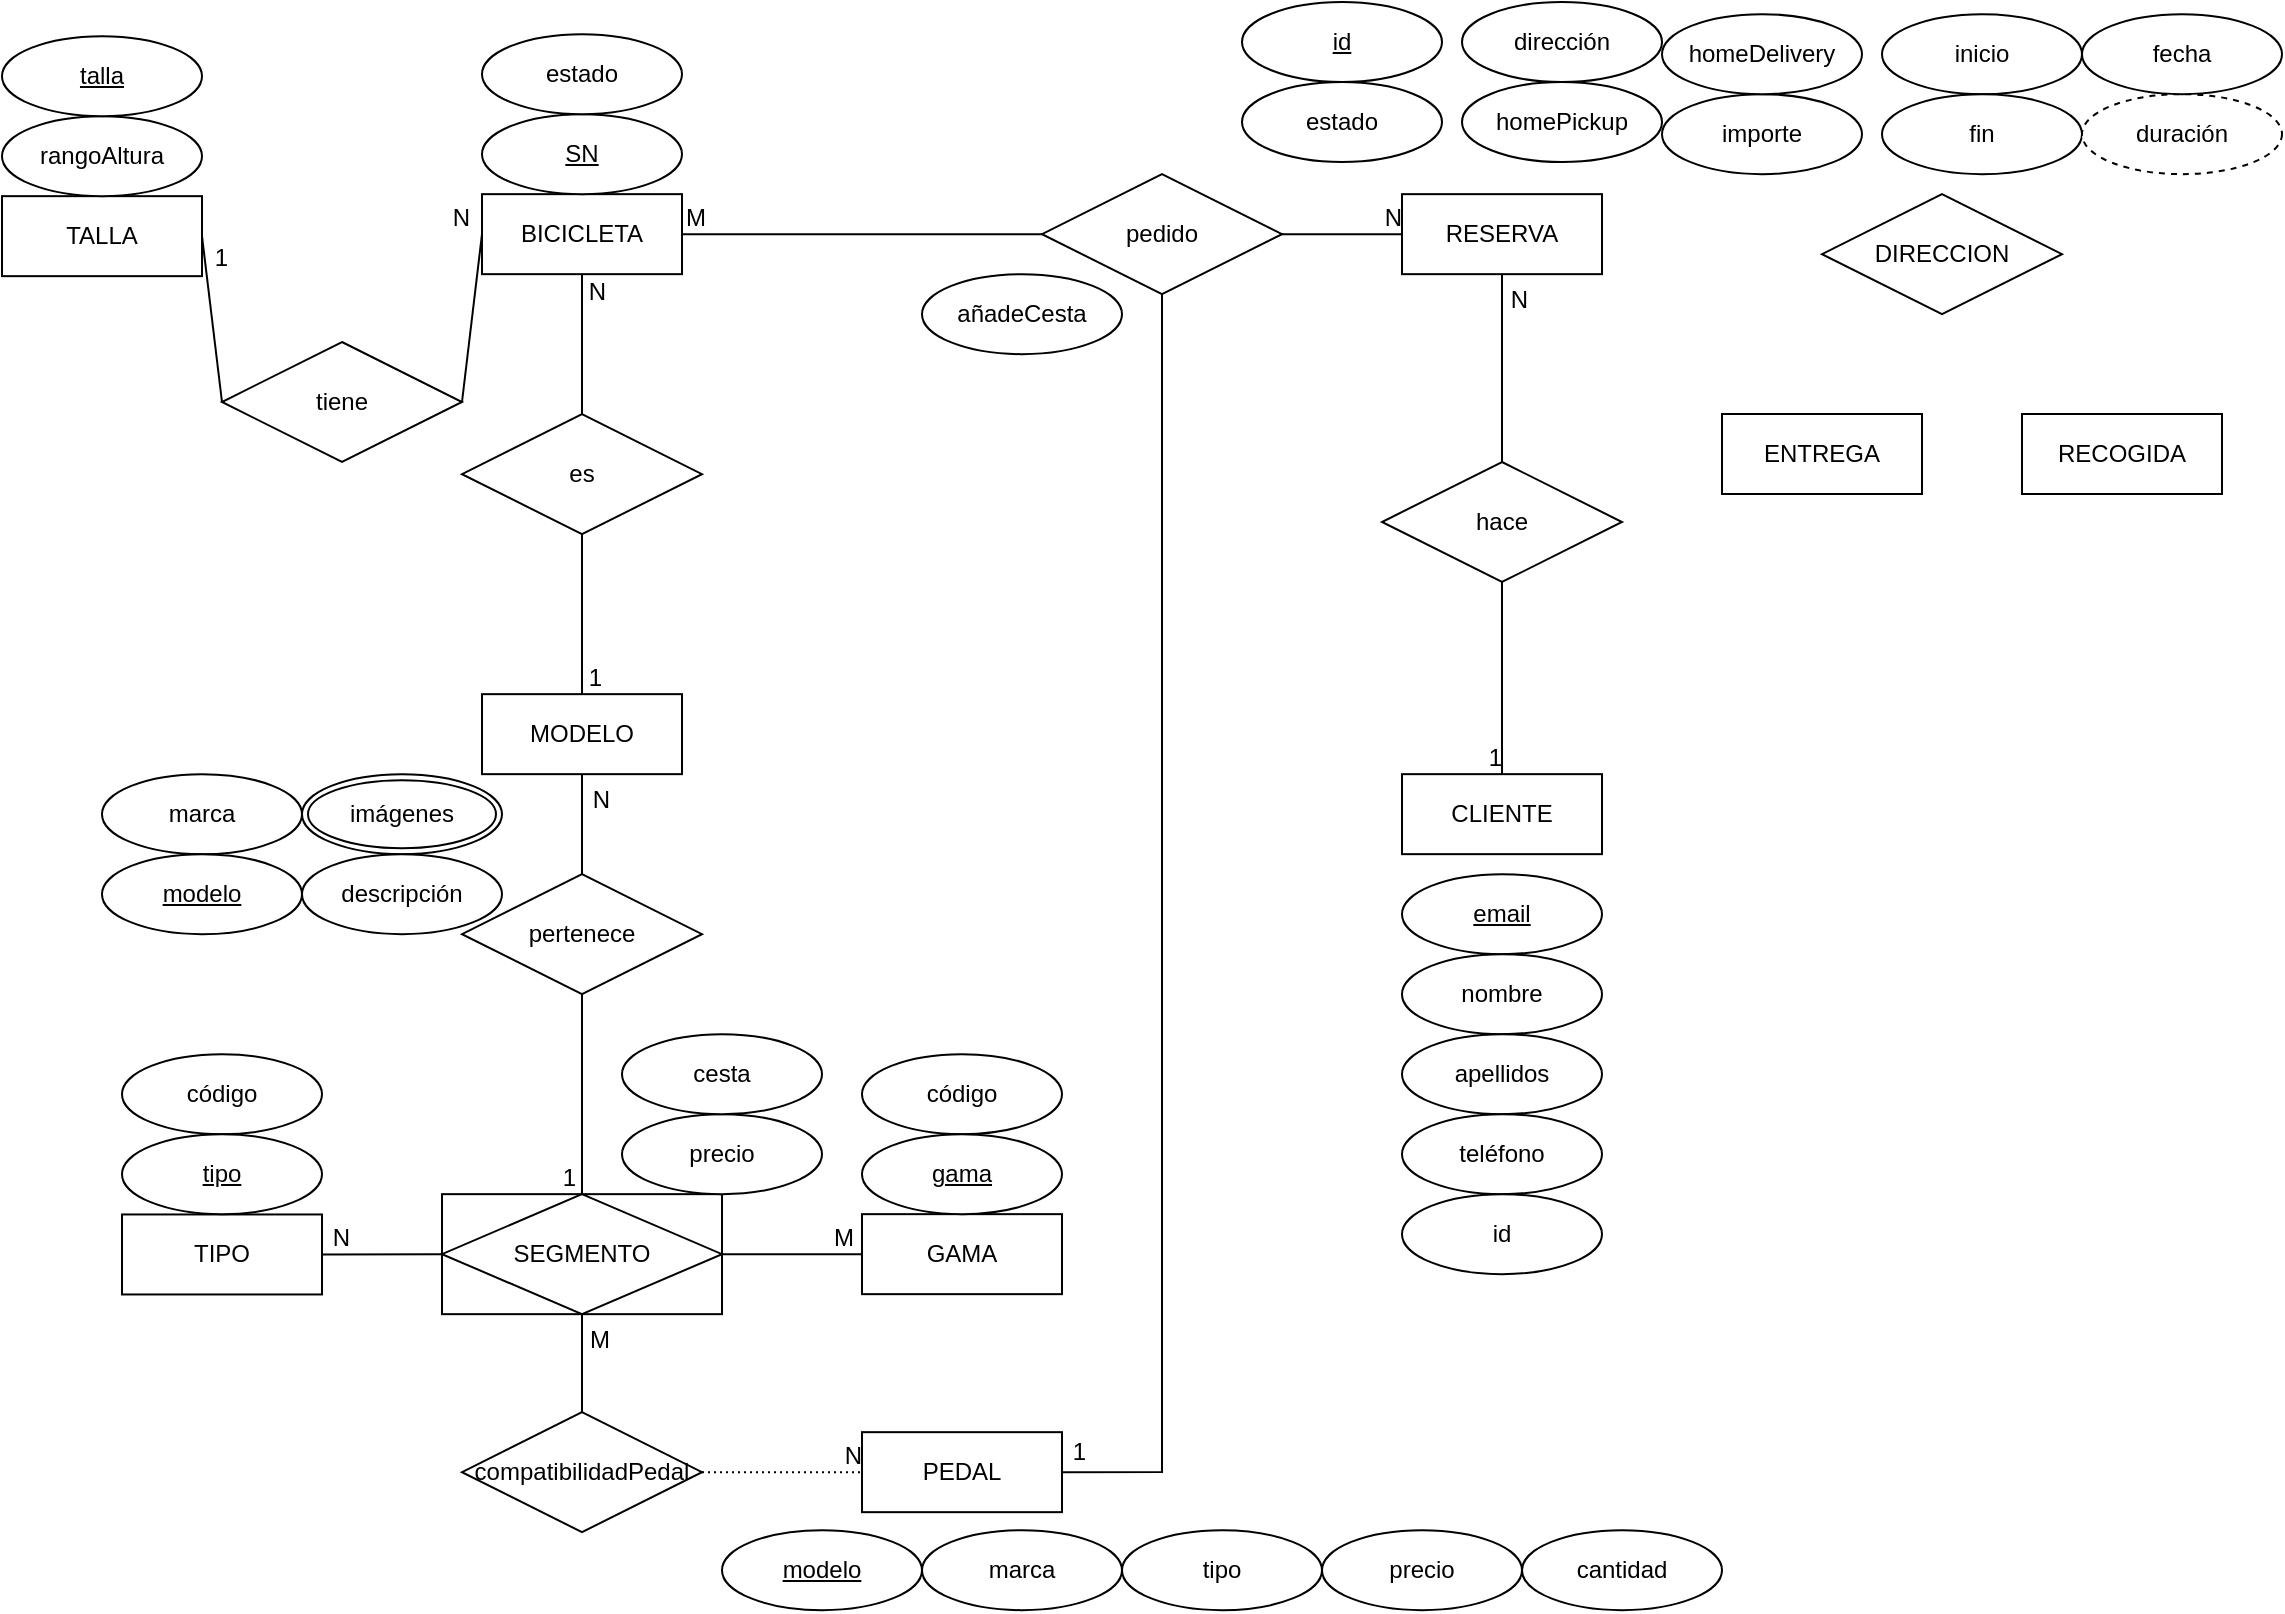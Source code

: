 <mxfile>
    <diagram id="jPepSmBY_UWn0gD1jqHt" name="Página-1">
        <mxGraphModel dx="677" dy="836" grid="1" gridSize="10" guides="1" tooltips="1" connect="1" arrows="1" fold="1" page="1" pageScale="1" pageWidth="1169" pageHeight="827" background="none" math="0" shadow="0">
            <root>
                <mxCell id="0"/>
                <mxCell id="1" parent="0"/>
                <mxCell id="492" value="BICICLETA" style="whiteSpace=wrap;html=1;align=center;" parent="1" vertex="1">
                    <mxGeometry x="250" y="96.08" width="100" height="40" as="geometry"/>
                </mxCell>
                <mxCell id="493" value="SN" style="ellipse;whiteSpace=wrap;html=1;align=center;fontStyle=4;" parent="1" vertex="1">
                    <mxGeometry x="250" y="56.08" width="100" height="40" as="geometry"/>
                </mxCell>
                <mxCell id="504" value="marca" style="ellipse;whiteSpace=wrap;html=1;align=center;" parent="1" vertex="1">
                    <mxGeometry x="60" y="386.08" width="100" height="40" as="geometry"/>
                </mxCell>
                <mxCell id="508" value="estado" style="ellipse;whiteSpace=wrap;html=1;align=center;" parent="1" vertex="1">
                    <mxGeometry x="250" y="16.08" width="100" height="40" as="geometry"/>
                </mxCell>
                <mxCell id="509" value="imágenes" style="ellipse;shape=doubleEllipse;margin=3;whiteSpace=wrap;html=1;align=center;" parent="1" vertex="1">
                    <mxGeometry x="160" y="386.08" width="100" height="40" as="geometry"/>
                </mxCell>
                <mxCell id="510" value="descripción" style="ellipse;whiteSpace=wrap;html=1;align=center;" parent="1" vertex="1">
                    <mxGeometry x="160" y="426.08" width="100" height="40" as="geometry"/>
                </mxCell>
                <mxCell id="519" value="TALLA" style="whiteSpace=wrap;html=1;align=center;" parent="1" vertex="1">
                    <mxGeometry x="10" y="97.08" width="100" height="40" as="geometry"/>
                </mxCell>
                <mxCell id="526" value="rangoAltura" style="ellipse;whiteSpace=wrap;html=1;align=center;" parent="1" vertex="1">
                    <mxGeometry x="10" y="57.08" width="100" height="40" as="geometry"/>
                </mxCell>
                <mxCell id="527" value="talla" style="ellipse;whiteSpace=wrap;html=1;align=center;fontStyle=4;" parent="1" vertex="1">
                    <mxGeometry x="10" y="17.08" width="100" height="40" as="geometry"/>
                </mxCell>
                <mxCell id="528" value="es" style="shape=rhombus;perimeter=rhombusPerimeter;whiteSpace=wrap;html=1;align=center;" parent="1" vertex="1">
                    <mxGeometry x="240" y="206.08" width="120" height="60" as="geometry"/>
                </mxCell>
                <mxCell id="529" value="MODELO" style="whiteSpace=wrap;html=1;align=center;" parent="1" vertex="1">
                    <mxGeometry x="250" y="346.08" width="100" height="40" as="geometry"/>
                </mxCell>
                <mxCell id="530" value="" style="endArrow=none;html=1;rounded=0;entryX=0.5;entryY=1;entryDx=0;entryDy=0;exitX=0.5;exitY=0;exitDx=0;exitDy=0;" parent="1" source="528" target="492" edge="1">
                    <mxGeometry relative="1" as="geometry">
                        <mxPoint x="420" y="356.08" as="sourcePoint"/>
                        <mxPoint x="580" y="356.08" as="targetPoint"/>
                    </mxGeometry>
                </mxCell>
                <mxCell id="531" value="N" style="resizable=0;html=1;align=right;verticalAlign=bottom;" parent="530" connectable="0" vertex="1">
                    <mxGeometry x="1" relative="1" as="geometry">
                        <mxPoint x="12" y="17" as="offset"/>
                    </mxGeometry>
                </mxCell>
                <mxCell id="532" value="" style="endArrow=none;html=1;rounded=0;exitX=0.5;exitY=1;exitDx=0;exitDy=0;entryX=0.5;entryY=0;entryDx=0;entryDy=0;" parent="1" source="528" target="529" edge="1">
                    <mxGeometry relative="1" as="geometry">
                        <mxPoint x="420" y="356.08" as="sourcePoint"/>
                        <mxPoint x="580" y="356.08" as="targetPoint"/>
                    </mxGeometry>
                </mxCell>
                <mxCell id="533" value="1" style="resizable=0;html=1;align=right;verticalAlign=bottom;" parent="532" connectable="0" vertex="1">
                    <mxGeometry x="1" relative="1" as="geometry">
                        <mxPoint x="10" as="offset"/>
                    </mxGeometry>
                </mxCell>
                <mxCell id="534" value="tiene" style="shape=rhombus;perimeter=rhombusPerimeter;whiteSpace=wrap;html=1;align=center;" parent="1" vertex="1">
                    <mxGeometry x="120" y="170" width="120" height="60" as="geometry"/>
                </mxCell>
                <mxCell id="535" value="" style="endArrow=none;html=1;rounded=0;exitX=1;exitY=0.5;exitDx=0;exitDy=0;entryX=0;entryY=0.5;entryDx=0;entryDy=0;" parent="1" source="534" target="492" edge="1">
                    <mxGeometry relative="1" as="geometry">
                        <mxPoint x="60" y="356.08" as="sourcePoint"/>
                        <mxPoint x="340" y="416.08" as="targetPoint"/>
                    </mxGeometry>
                </mxCell>
                <mxCell id="536" value="N" style="resizable=0;html=1;align=right;verticalAlign=bottom;" parent="535" connectable="0" vertex="1">
                    <mxGeometry x="1" relative="1" as="geometry">
                        <mxPoint x="-5" as="offset"/>
                    </mxGeometry>
                </mxCell>
                <mxCell id="539" value="" style="endArrow=none;html=1;rounded=0;exitX=0;exitY=0.5;exitDx=0;exitDy=0;entryX=1;entryY=0.5;entryDx=0;entryDy=0;" parent="1" source="534" target="519" edge="1">
                    <mxGeometry relative="1" as="geometry">
                        <mxPoint x="200" y="366.08" as="sourcePoint"/>
                        <mxPoint x="420" y="366.08" as="targetPoint"/>
                    </mxGeometry>
                </mxCell>
                <mxCell id="540" value="1" style="resizable=0;html=1;align=right;verticalAlign=bottom;" parent="539" connectable="0" vertex="1">
                    <mxGeometry x="1" relative="1" as="geometry">
                        <mxPoint x="13" y="19" as="offset"/>
                    </mxGeometry>
                </mxCell>
                <mxCell id="543" value="TIPO" style="whiteSpace=wrap;html=1;align=center;" parent="1" vertex="1">
                    <mxGeometry x="70" y="606.23" width="100" height="40" as="geometry"/>
                </mxCell>
                <mxCell id="544" value="GAMA" style="whiteSpace=wrap;html=1;align=center;" parent="1" vertex="1">
                    <mxGeometry x="440" y="606.08" width="100" height="40" as="geometry"/>
                </mxCell>
                <mxCell id="545" value="" style="endArrow=none;html=1;rounded=0;entryX=1;entryY=0.5;entryDx=0;entryDy=0;exitX=0;exitY=0.5;exitDx=0;exitDy=0;" parent="1" source="549" target="543" edge="1">
                    <mxGeometry relative="1" as="geometry">
                        <mxPoint x="-150" y="656.08" as="sourcePoint"/>
                        <mxPoint x="-260" y="281.08" as="targetPoint"/>
                    </mxGeometry>
                </mxCell>
                <mxCell id="546" value="N" style="resizable=0;html=1;align=right;verticalAlign=bottom;" parent="545" connectable="0" vertex="1">
                    <mxGeometry x="1" relative="1" as="geometry">
                        <mxPoint x="14" as="offset"/>
                    </mxGeometry>
                </mxCell>
                <mxCell id="547" value="" style="endArrow=none;html=1;rounded=0;entryX=0;entryY=0.5;entryDx=0;entryDy=0;exitX=1;exitY=0.5;exitDx=0;exitDy=0;" parent="1" source="549" target="544" edge="1">
                    <mxGeometry relative="1" as="geometry">
                        <mxPoint x="630" y="596.08" as="sourcePoint"/>
                        <mxPoint x="430" y="756.08" as="targetPoint"/>
                    </mxGeometry>
                </mxCell>
                <mxCell id="548" value="M" style="resizable=0;html=1;align=right;verticalAlign=bottom;" parent="547" connectable="0" vertex="1">
                    <mxGeometry x="1" relative="1" as="geometry">
                        <mxPoint x="-4" as="offset"/>
                    </mxGeometry>
                </mxCell>
                <mxCell id="549" value="SEGMENTO" style="shape=associativeEntity;whiteSpace=wrap;html=1;align=center;" parent="1" vertex="1">
                    <mxGeometry x="230" y="596.08" width="140" height="60" as="geometry"/>
                </mxCell>
                <mxCell id="550" value="código" style="ellipse;whiteSpace=wrap;html=1;align=center;" parent="1" vertex="1">
                    <mxGeometry x="70" y="526.08" width="100" height="40" as="geometry"/>
                </mxCell>
                <mxCell id="552" value="pertenece" style="shape=rhombus;perimeter=rhombusPerimeter;whiteSpace=wrap;html=1;align=center;" parent="1" vertex="1">
                    <mxGeometry x="240" y="436.08" width="120" height="60" as="geometry"/>
                </mxCell>
                <mxCell id="553" value="" style="endArrow=none;html=1;rounded=0;exitX=0.5;exitY=1;exitDx=0;exitDy=0;entryX=0.5;entryY=0;entryDx=0;entryDy=0;" parent="1" source="552" target="549" edge="1">
                    <mxGeometry relative="1" as="geometry">
                        <mxPoint x="140" y="750.08" as="sourcePoint"/>
                        <mxPoint x="260" y="566.08" as="targetPoint"/>
                    </mxGeometry>
                </mxCell>
                <mxCell id="554" value="1" style="resizable=0;html=1;align=right;verticalAlign=bottom;" parent="553" connectable="0" vertex="1">
                    <mxGeometry x="1" relative="1" as="geometry">
                        <mxPoint x="-3" as="offset"/>
                    </mxGeometry>
                </mxCell>
                <mxCell id="555" value="" style="endArrow=none;html=1;rounded=0;exitX=0.5;exitY=0;exitDx=0;exitDy=0;entryX=0.5;entryY=1;entryDx=0;entryDy=0;" parent="1" source="552" target="529" edge="1">
                    <mxGeometry relative="1" as="geometry">
                        <mxPoint x="30" y="630.08" as="sourcePoint"/>
                        <mxPoint x="360" y="320.08" as="targetPoint"/>
                    </mxGeometry>
                </mxCell>
                <mxCell id="556" value="N" style="resizable=0;html=1;align=right;verticalAlign=bottom;" parent="555" connectable="0" vertex="1">
                    <mxGeometry x="1" relative="1" as="geometry">
                        <mxPoint x="14" y="21" as="offset"/>
                    </mxGeometry>
                </mxCell>
                <mxCell id="557" value="PEDAL" style="whiteSpace=wrap;html=1;align=center;" parent="1" vertex="1">
                    <mxGeometry x="440" y="715.08" width="100" height="40" as="geometry"/>
                </mxCell>
                <mxCell id="558" value="compatibilidadPedal" style="shape=rhombus;perimeter=rhombusPerimeter;whiteSpace=wrap;html=1;align=center;" parent="1" vertex="1">
                    <mxGeometry x="240" y="705.08" width="120" height="60" as="geometry"/>
                </mxCell>
                <mxCell id="565" value="" style="endArrow=none;html=1;rounded=0;exitX=0.5;exitY=0;exitDx=0;exitDy=0;entryX=0.5;entryY=1;entryDx=0;entryDy=0;" parent="1" source="558" target="549" edge="1">
                    <mxGeometry relative="1" as="geometry">
                        <mxPoint x="70" y="446.08" as="sourcePoint"/>
                        <mxPoint x="230" y="446.08" as="targetPoint"/>
                        <Array as="points"/>
                    </mxGeometry>
                </mxCell>
                <mxCell id="566" value="M" style="resizable=0;html=1;align=right;verticalAlign=bottom;" parent="565" connectable="0" vertex="1">
                    <mxGeometry x="1" relative="1" as="geometry">
                        <mxPoint x="14" y="21" as="offset"/>
                    </mxGeometry>
                </mxCell>
                <mxCell id="568" value="tipo" style="ellipse;whiteSpace=wrap;html=1;align=center;" parent="1" vertex="1">
                    <mxGeometry x="570" y="764.08" width="100" height="40" as="geometry"/>
                </mxCell>
                <mxCell id="569" value="modelo" style="ellipse;whiteSpace=wrap;html=1;align=center;fontStyle=4;" parent="1" vertex="1">
                    <mxGeometry x="370" y="764.08" width="100" height="40" as="geometry"/>
                </mxCell>
                <mxCell id="571" value="precio" style="ellipse;whiteSpace=wrap;html=1;align=center;" parent="1" vertex="1">
                    <mxGeometry x="320" y="556.08" width="100" height="40" as="geometry"/>
                </mxCell>
                <mxCell id="573" value="tipo" style="ellipse;whiteSpace=wrap;html=1;align=center;fontStyle=4;" parent="1" vertex="1">
                    <mxGeometry x="70" y="566.08" width="100" height="40" as="geometry"/>
                </mxCell>
                <mxCell id="574" value="marca" style="ellipse;whiteSpace=wrap;html=1;align=center;" parent="1" vertex="1">
                    <mxGeometry x="470" y="764.08" width="100" height="40" as="geometry"/>
                </mxCell>
                <mxCell id="576" value="precio" style="ellipse;whiteSpace=wrap;html=1;align=center;" parent="1" vertex="1">
                    <mxGeometry x="670" y="764.08" width="100" height="40" as="geometry"/>
                </mxCell>
                <mxCell id="583" value="CLIENTE" style="whiteSpace=wrap;html=1;align=center;" parent="1" vertex="1">
                    <mxGeometry x="710.0" y="386.08" width="100" height="40" as="geometry"/>
                </mxCell>
                <mxCell id="585" value="email" style="ellipse;whiteSpace=wrap;html=1;align=center;fontStyle=4;" parent="1" vertex="1">
                    <mxGeometry x="710.0" y="436.08" width="100" height="40" as="geometry"/>
                </mxCell>
                <mxCell id="586" value="nombre" style="ellipse;whiteSpace=wrap;html=1;align=center;" parent="1" vertex="1">
                    <mxGeometry x="710.0" y="476.08" width="100" height="40" as="geometry"/>
                </mxCell>
                <mxCell id="587" value="apellidos" style="ellipse;whiteSpace=wrap;html=1;align=center;" parent="1" vertex="1">
                    <mxGeometry x="710.0" y="516.08" width="100" height="40" as="geometry"/>
                </mxCell>
                <mxCell id="588" value="teléfono" style="ellipse;whiteSpace=wrap;html=1;align=center;" parent="1" vertex="1">
                    <mxGeometry x="710.0" y="556.08" width="100" height="40" as="geometry"/>
                </mxCell>
                <mxCell id="590" value="id" style="ellipse;whiteSpace=wrap;html=1;align=center;" parent="1" vertex="1">
                    <mxGeometry x="710.0" y="596.08" width="100" height="40" as="geometry"/>
                </mxCell>
                <mxCell id="592" value="" style="endArrow=none;html=1;rounded=0;entryX=1;entryY=0.5;entryDx=0;entryDy=0;exitX=0;exitY=0.5;exitDx=0;exitDy=0;" parent="1" source="625" target="492" edge="1">
                    <mxGeometry relative="1" as="geometry">
                        <mxPoint x="520" y="116.08" as="sourcePoint"/>
                        <mxPoint x="521" y="141.16" as="targetPoint"/>
                    </mxGeometry>
                </mxCell>
                <mxCell id="593" value="M" style="resizable=0;html=1;align=right;verticalAlign=bottom;" parent="592" connectable="0" vertex="1">
                    <mxGeometry x="1" relative="1" as="geometry">
                        <mxPoint x="12" as="offset"/>
                    </mxGeometry>
                </mxCell>
                <mxCell id="594" value="id" style="ellipse;whiteSpace=wrap;html=1;align=center;fontStyle=4;" parent="1" vertex="1">
                    <mxGeometry x="630" width="100" height="40" as="geometry"/>
                </mxCell>
                <mxCell id="595" value="importe" style="ellipse;whiteSpace=wrap;html=1;align=center;" parent="1" vertex="1">
                    <mxGeometry x="840" y="46.08" width="100" height="40" as="geometry"/>
                </mxCell>
                <mxCell id="596" value="estado" style="ellipse;whiteSpace=wrap;html=1;align=center;" parent="1" vertex="1">
                    <mxGeometry x="630" y="40" width="100" height="40" as="geometry"/>
                </mxCell>
                <mxCell id="597" value="homeDelivery" style="ellipse;whiteSpace=wrap;html=1;align=center;" parent="1" vertex="1">
                    <mxGeometry x="840" y="6.08" width="100" height="40" as="geometry"/>
                </mxCell>
                <mxCell id="598" value="dirección" style="ellipse;whiteSpace=wrap;html=1;align=center;" parent="1" vertex="1">
                    <mxGeometry x="740" width="100" height="40" as="geometry"/>
                </mxCell>
                <mxCell id="599" value="homePickup" style="ellipse;whiteSpace=wrap;html=1;align=center;" parent="1" vertex="1">
                    <mxGeometry x="740" y="40" width="100" height="40" as="geometry"/>
                </mxCell>
                <mxCell id="602" value="inicio" style="ellipse;whiteSpace=wrap;html=1;align=center;" parent="1" vertex="1">
                    <mxGeometry x="950" y="6.08" width="100" height="40" as="geometry"/>
                </mxCell>
                <mxCell id="603" value="fin" style="ellipse;whiteSpace=wrap;html=1;align=center;" parent="1" vertex="1">
                    <mxGeometry x="950" y="46.08" width="100" height="40" as="geometry"/>
                </mxCell>
                <mxCell id="604" value="duración" style="ellipse;whiteSpace=wrap;html=1;align=center;dashed=1;" parent="1" vertex="1">
                    <mxGeometry x="1050" y="46.08" width="100" height="40" as="geometry"/>
                </mxCell>
                <mxCell id="606" value="modelo" style="ellipse;whiteSpace=wrap;html=1;align=center;fontStyle=4;" parent="1" vertex="1">
                    <mxGeometry x="60" y="426.08" width="100" height="40" as="geometry"/>
                </mxCell>
                <mxCell id="607" value="código" style="ellipse;whiteSpace=wrap;html=1;align=center;" parent="1" vertex="1">
                    <mxGeometry x="440" y="526.08" width="100" height="40" as="geometry"/>
                </mxCell>
                <mxCell id="608" value="gama" style="ellipse;whiteSpace=wrap;html=1;align=center;fontStyle=4;" parent="1" vertex="1">
                    <mxGeometry x="440" y="566.08" width="100" height="40" as="geometry"/>
                </mxCell>
                <mxCell id="610" value="cantidad" style="ellipse;whiteSpace=wrap;html=1;align=center;" parent="1" vertex="1">
                    <mxGeometry x="770" y="764.08" width="100" height="40" as="geometry"/>
                </mxCell>
                <mxCell id="612" value="hace" style="shape=rhombus;perimeter=rhombusPerimeter;whiteSpace=wrap;html=1;align=center;" parent="1" vertex="1">
                    <mxGeometry x="700" y="230" width="120" height="60" as="geometry"/>
                </mxCell>
                <mxCell id="620" value="RESERVA" style="whiteSpace=wrap;html=1;align=center;" parent="1" vertex="1">
                    <mxGeometry x="710" y="96.08" width="100" height="40" as="geometry"/>
                </mxCell>
                <mxCell id="621" value="" style="endArrow=none;html=1;rounded=0;exitX=0.5;exitY=1;exitDx=0;exitDy=0;entryX=0.5;entryY=0;entryDx=0;entryDy=0;" parent="1" source="612" target="583" edge="1">
                    <mxGeometry relative="1" as="geometry">
                        <mxPoint x="498" y="466.08" as="sourcePoint"/>
                        <mxPoint x="658" y="466.08" as="targetPoint"/>
                    </mxGeometry>
                </mxCell>
                <mxCell id="622" value="1" style="resizable=0;html=1;align=right;verticalAlign=bottom;" parent="621" connectable="0" vertex="1">
                    <mxGeometry x="1" relative="1" as="geometry"/>
                </mxCell>
                <mxCell id="623" value="" style="endArrow=none;html=1;rounded=0;entryX=0.5;entryY=1;entryDx=0;entryDy=0;exitX=0.5;exitY=0;exitDx=0;exitDy=0;" parent="1" source="612" target="620" edge="1">
                    <mxGeometry relative="1" as="geometry">
                        <mxPoint x="650" y="446.08" as="sourcePoint"/>
                        <mxPoint x="490" y="446.08" as="targetPoint"/>
                    </mxGeometry>
                </mxCell>
                <mxCell id="624" value="N" style="resizable=0;html=1;align=right;verticalAlign=bottom;" parent="623" connectable="0" vertex="1">
                    <mxGeometry x="1" relative="1" as="geometry">
                        <mxPoint x="13" y="21" as="offset"/>
                    </mxGeometry>
                </mxCell>
                <mxCell id="625" value="pedido" style="shape=rhombus;perimeter=rhombusPerimeter;whiteSpace=wrap;html=1;align=center;" parent="1" vertex="1">
                    <mxGeometry x="530" y="86.08" width="120" height="60" as="geometry"/>
                </mxCell>
                <mxCell id="626" value="" style="endArrow=none;html=1;rounded=0;exitX=1;exitY=0.5;exitDx=0;exitDy=0;entryX=0;entryY=0.5;entryDx=0;entryDy=0;" parent="1" source="625" target="620" edge="1">
                    <mxGeometry relative="1" as="geometry">
                        <mxPoint x="180" y="386.08" as="sourcePoint"/>
                        <mxPoint x="340" y="386.08" as="targetPoint"/>
                    </mxGeometry>
                </mxCell>
                <mxCell id="627" value="N" style="resizable=0;html=1;align=right;verticalAlign=bottom;" parent="626" connectable="0" vertex="1">
                    <mxGeometry x="1" relative="1" as="geometry"/>
                </mxCell>
                <mxCell id="630" value="fecha" style="ellipse;whiteSpace=wrap;html=1;align=center;" parent="1" vertex="1">
                    <mxGeometry x="1050" y="6.08" width="100" height="40" as="geometry"/>
                </mxCell>
                <mxCell id="632" value="" style="endArrow=none;html=1;rounded=0;exitX=0.5;exitY=1;exitDx=0;exitDy=0;entryX=1;entryY=0.5;entryDx=0;entryDy=0;" parent="1" source="625" target="557" edge="1">
                    <mxGeometry relative="1" as="geometry">
                        <mxPoint x="620" y="206.08" as="sourcePoint"/>
                        <mxPoint x="630" y="956.08" as="targetPoint"/>
                        <Array as="points">
                            <mxPoint x="590" y="735"/>
                        </Array>
                    </mxGeometry>
                </mxCell>
                <mxCell id="633" value="1" style="resizable=0;html=1;align=right;verticalAlign=bottom;" parent="632" connectable="0" vertex="1">
                    <mxGeometry x="1" relative="1" as="geometry">
                        <mxPoint x="13" y="-2" as="offset"/>
                    </mxGeometry>
                </mxCell>
                <mxCell id="638" value="cesta" style="ellipse;whiteSpace=wrap;html=1;align=center;" parent="1" vertex="1">
                    <mxGeometry x="320" y="516.08" width="100" height="40" as="geometry"/>
                </mxCell>
                <mxCell id="639" value="añadeCesta" style="ellipse;whiteSpace=wrap;html=1;align=center;" parent="1" vertex="1">
                    <mxGeometry x="470" y="136.08" width="100" height="40" as="geometry"/>
                </mxCell>
                <mxCell id="648" value="DIRECCION" style="shape=rhombus;perimeter=rhombusPerimeter;whiteSpace=wrap;html=1;align=center;" parent="1" vertex="1">
                    <mxGeometry x="920" y="96.08" width="120" height="60" as="geometry"/>
                </mxCell>
                <mxCell id="649" value="ENTREGA" style="whiteSpace=wrap;html=1;align=center;" parent="1" vertex="1">
                    <mxGeometry x="870" y="206" width="100" height="40" as="geometry"/>
                </mxCell>
                <mxCell id="650" value="RECOGIDA" style="whiteSpace=wrap;html=1;align=center;" parent="1" vertex="1">
                    <mxGeometry x="1020" y="206" width="100" height="40" as="geometry"/>
                </mxCell>
                <mxCell id="651" value="" style="endArrow=none;html=1;rounded=0;dashed=1;dashPattern=1 2;exitX=1;exitY=0.5;exitDx=0;exitDy=0;entryX=0;entryY=0.5;entryDx=0;entryDy=0;" parent="1" source="558" target="557" edge="1">
                    <mxGeometry relative="1" as="geometry">
                        <mxPoint x="610" y="460" as="sourcePoint"/>
                        <mxPoint x="770" y="460" as="targetPoint"/>
                    </mxGeometry>
                </mxCell>
                <mxCell id="652" value="N" style="resizable=0;html=1;align=right;verticalAlign=bottom;" parent="651" connectable="0" vertex="1">
                    <mxGeometry x="1" relative="1" as="geometry"/>
                </mxCell>
            </root>
        </mxGraphModel>
    </diagram>
</mxfile>